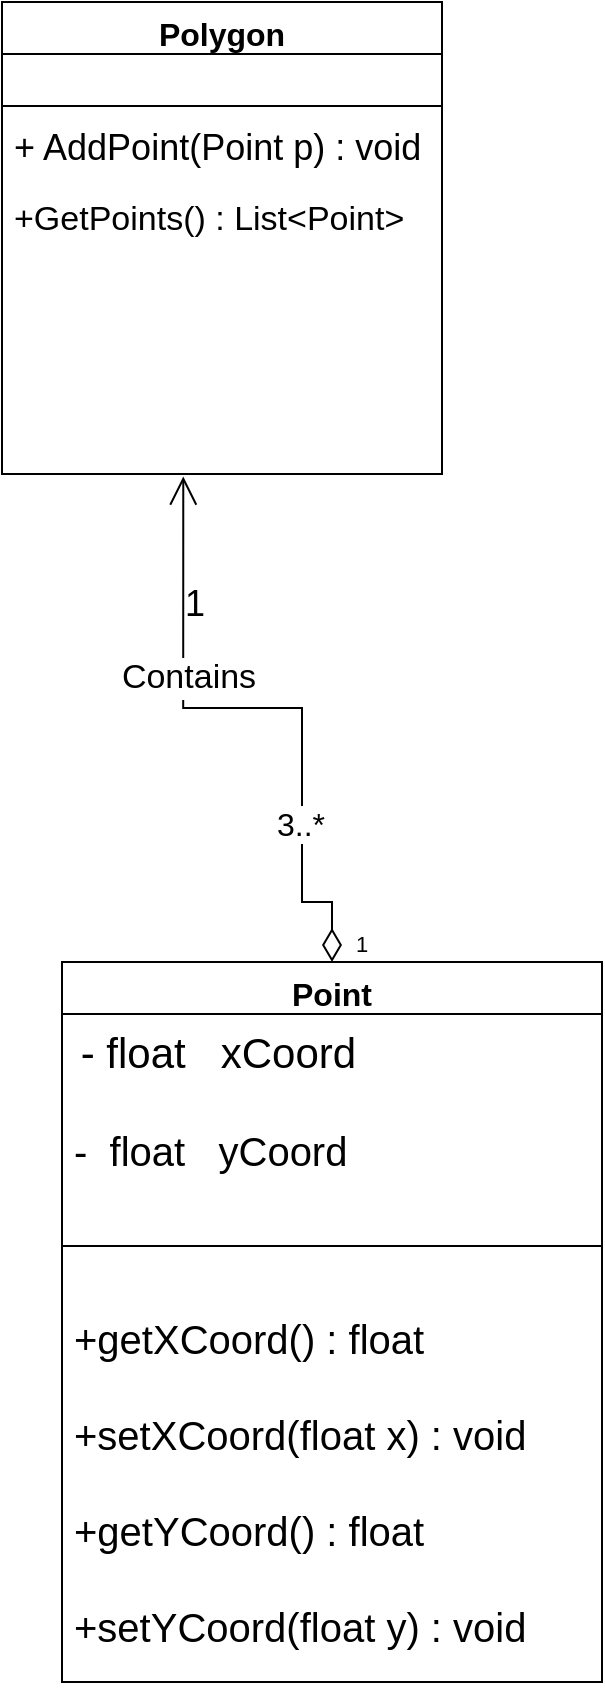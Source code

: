 <mxfile version="24.7.12">
  <diagram name="Page-1" id="02RqEeO4IwmLy36uXj0J">
    <mxGraphModel dx="2206" dy="1188" grid="1" gridSize="10" guides="1" tooltips="1" connect="1" arrows="1" fold="1" page="1" pageScale="1" pageWidth="850" pageHeight="1100" math="0" shadow="0">
      <root>
        <mxCell id="0" />
        <mxCell id="1" parent="0" />
        <mxCell id="EhdkI1o36-vSf6ucljwz-1" value="&lt;font style=&quot;font-size: 16px;&quot;&gt;Polygon&lt;/font&gt;" style="swimlane;fontStyle=1;align=center;verticalAlign=top;childLayout=stackLayout;horizontal=1;startSize=26;horizontalStack=0;resizeParent=1;resizeParentMax=0;resizeLast=0;collapsible=1;marginBottom=0;whiteSpace=wrap;html=1;" vertex="1" parent="1">
          <mxGeometry x="280" y="150" width="220" height="236" as="geometry" />
        </mxCell>
        <mxCell id="EhdkI1o36-vSf6ucljwz-2" value="&lt;div&gt;&lt;br&gt;&lt;/div&gt;&lt;div&gt;&lt;br&gt;&lt;/div&gt;" style="text;strokeColor=none;fillColor=none;align=left;verticalAlign=top;spacingLeft=4;spacingRight=4;overflow=hidden;rotatable=0;points=[[0,0.5],[1,0.5]];portConstraint=eastwest;whiteSpace=wrap;html=1;" vertex="1" parent="EhdkI1o36-vSf6ucljwz-1">
          <mxGeometry y="26" width="220" height="22" as="geometry" />
        </mxCell>
        <mxCell id="EhdkI1o36-vSf6ucljwz-3" value="" style="line;strokeWidth=1;fillColor=none;align=left;verticalAlign=middle;spacingTop=-1;spacingLeft=3;spacingRight=3;rotatable=0;labelPosition=right;points=[];portConstraint=eastwest;strokeColor=inherit;" vertex="1" parent="EhdkI1o36-vSf6ucljwz-1">
          <mxGeometry y="48" width="220" height="8" as="geometry" />
        </mxCell>
        <mxCell id="EhdkI1o36-vSf6ucljwz-4" value="&lt;font style=&quot;font-size: 18px;&quot;&gt;+ AddPoint(Point&lt;font style=&quot;font-size: 18px;&quot;&gt;&amp;nbsp;&lt;/font&gt;p) : void&lt;/font&gt;&lt;div&gt;&lt;br&gt;&lt;/div&gt;&lt;div style=&quot;font-size: 17px;&quot;&gt;+GetPoints() : List&amp;lt;Point&amp;gt;&lt;/div&gt;" style="text;strokeColor=none;fillColor=none;align=left;verticalAlign=top;spacingLeft=4;spacingRight=4;overflow=hidden;rotatable=0;points=[[0,0.5],[1,0.5]];portConstraint=eastwest;whiteSpace=wrap;html=1;" vertex="1" parent="EhdkI1o36-vSf6ucljwz-1">
          <mxGeometry y="56" width="220" height="180" as="geometry" />
        </mxCell>
        <mxCell id="EhdkI1o36-vSf6ucljwz-5" value="&lt;font style=&quot;font-size: 16px;&quot;&gt;Point&lt;/font&gt;" style="swimlane;fontStyle=1;align=center;verticalAlign=top;childLayout=stackLayout;horizontal=1;startSize=26;horizontalStack=0;resizeParent=1;resizeParentMax=0;resizeLast=0;collapsible=1;marginBottom=0;whiteSpace=wrap;html=1;" vertex="1" parent="1">
          <mxGeometry x="310" y="630" width="270" height="360" as="geometry" />
        </mxCell>
        <mxCell id="EhdkI1o36-vSf6ucljwz-6" value="&amp;nbsp;&lt;font style=&quot;font-size: 21px;&quot;&gt;&lt;font style=&quot;font-size: 21px;&quot;&gt;-&amp;nbsp;&lt;/font&gt;float&amp;nbsp; &amp;nbsp;xCoord&lt;/font&gt;&lt;div&gt;&lt;span style=&quot;font-size: 21px;&quot;&gt;&lt;br&gt;&lt;/span&gt;&lt;div&gt;&lt;font style=&quot;font-size: 20px;&quot;&gt;-&amp;nbsp; float&amp;nbsp; &amp;nbsp;yCoord&lt;/font&gt;&lt;/div&gt;&lt;/div&gt;" style="text;strokeColor=none;fillColor=none;align=left;verticalAlign=top;spacingLeft=4;spacingRight=4;overflow=hidden;rotatable=0;points=[[0,0.5],[1,0.5]];portConstraint=eastwest;whiteSpace=wrap;html=1;" vertex="1" parent="EhdkI1o36-vSf6ucljwz-5">
          <mxGeometry y="26" width="270" height="112" as="geometry" />
        </mxCell>
        <mxCell id="EhdkI1o36-vSf6ucljwz-7" value="" style="line;strokeWidth=1;fillColor=none;align=left;verticalAlign=middle;spacingTop=-1;spacingLeft=3;spacingRight=3;rotatable=0;labelPosition=right;points=[];portConstraint=eastwest;strokeColor=inherit;" vertex="1" parent="EhdkI1o36-vSf6ucljwz-5">
          <mxGeometry y="138" width="270" height="8" as="geometry" />
        </mxCell>
        <mxCell id="EhdkI1o36-vSf6ucljwz-8" value="&lt;div style=&quot;font-size: 20px;&quot;&gt;&lt;font style=&quot;font-size: 20px;&quot;&gt;&lt;br&gt;&lt;/font&gt;&lt;/div&gt;&lt;div style=&quot;font-size: 20px;&quot;&gt;&lt;font style=&quot;font-size: 20px;&quot;&gt;+getXCoord() : float&lt;/font&gt;&lt;/div&gt;&lt;div style=&quot;font-size: 20px;&quot;&gt;&lt;font style=&quot;font-size: 20px;&quot;&gt;&lt;br&gt;&lt;/font&gt;&lt;/div&gt;&lt;div style=&quot;font-size: 20px;&quot;&gt;&lt;font style=&quot;font-size: 20px;&quot;&gt;+setXCoord(float x) : void&lt;/font&gt;&lt;/div&gt;&lt;div style=&quot;font-size: 20px;&quot;&gt;&lt;font style=&quot;font-size: 20px;&quot;&gt;&lt;br&gt;&lt;/font&gt;&lt;/div&gt;&lt;div style=&quot;font-size: 20px;&quot;&gt;&lt;font style=&quot;font-size: 20px;&quot;&gt;+getYCoord() : float&lt;/font&gt;&lt;/div&gt;&lt;div style=&quot;font-size: 20px;&quot;&gt;&lt;font style=&quot;font-size: 20px;&quot;&gt;&lt;br&gt;&lt;/font&gt;&lt;/div&gt;&lt;div style=&quot;font-size: 20px;&quot;&gt;&lt;font style=&quot;font-size: 20px;&quot;&gt;+setYCoord(float y) : void&lt;/font&gt;&lt;/div&gt;" style="text;strokeColor=none;fillColor=none;align=left;verticalAlign=top;spacingLeft=4;spacingRight=4;overflow=hidden;rotatable=0;points=[[0,0.5],[1,0.5]];portConstraint=eastwest;whiteSpace=wrap;html=1;" vertex="1" parent="EhdkI1o36-vSf6ucljwz-5">
          <mxGeometry y="146" width="270" height="214" as="geometry" />
        </mxCell>
        <mxCell id="EhdkI1o36-vSf6ucljwz-11" value="1" style="endArrow=open;html=1;endSize=12;startArrow=diamondThin;startSize=14;startFill=0;edgeStyle=orthogonalEdgeStyle;align=left;verticalAlign=bottom;rounded=0;entryX=0.412;entryY=1.007;entryDx=0;entryDy=0;entryPerimeter=0;exitX=0.5;exitY=0;exitDx=0;exitDy=0;" edge="1" parent="1" source="EhdkI1o36-vSf6ucljwz-5" target="EhdkI1o36-vSf6ucljwz-4">
          <mxGeometry x="-1" y="-10" relative="1" as="geometry">
            <mxPoint x="430" y="620" as="sourcePoint" />
            <mxPoint x="450" y="560" as="targetPoint" />
            <Array as="points">
              <mxPoint x="445" y="600" />
              <mxPoint x="430" y="600" />
              <mxPoint x="430" y="503" />
              <mxPoint x="371" y="503" />
            </Array>
            <mxPoint as="offset" />
          </mxGeometry>
        </mxCell>
        <mxCell id="EhdkI1o36-vSf6ucljwz-12" value="&lt;font style=&quot;font-size: 17px;&quot;&gt;Contains&lt;/font&gt;" style="edgeLabel;html=1;align=center;verticalAlign=middle;resizable=0;points=[];" vertex="1" connectable="0" parent="EhdkI1o36-vSf6ucljwz-11">
          <mxGeometry x="0.368" y="-2" relative="1" as="geometry">
            <mxPoint as="offset" />
          </mxGeometry>
        </mxCell>
        <mxCell id="EhdkI1o36-vSf6ucljwz-13" value="&lt;font style=&quot;font-size: 16px;&quot;&gt;3..*&lt;/font&gt;" style="edgeLabel;html=1;align=center;verticalAlign=middle;resizable=0;points=[];" vertex="1" connectable="0" parent="EhdkI1o36-vSf6ucljwz-11">
          <mxGeometry x="-0.471" y="1" relative="1" as="geometry">
            <mxPoint as="offset" />
          </mxGeometry>
        </mxCell>
        <mxCell id="EhdkI1o36-vSf6ucljwz-14" value="&lt;font style=&quot;font-size: 18px;&quot;&gt;1&lt;/font&gt;" style="edgeLabel;html=1;align=center;verticalAlign=middle;resizable=0;points=[];" vertex="1" connectable="0" parent="EhdkI1o36-vSf6ucljwz-11">
          <mxGeometry x="0.6" y="-5" relative="1" as="geometry">
            <mxPoint as="offset" />
          </mxGeometry>
        </mxCell>
      </root>
    </mxGraphModel>
  </diagram>
</mxfile>
